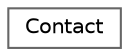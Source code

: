 digraph "Graphical Class Hierarchy"
{
 // LATEX_PDF_SIZE
  bgcolor="transparent";
  edge [fontname=Helvetica,fontsize=10,labelfontname=Helvetica,labelfontsize=10];
  node [fontname=Helvetica,fontsize=10,shape=box,height=0.2,width=0.4];
  rankdir="LR";
  Node0 [id="Node000000",label="Contact",height=0.2,width=0.4,color="grey40", fillcolor="white", style="filled",URL="$class_contact.html",tooltip="Classe per la gestione di singoli contatti anagrafici."];
}
